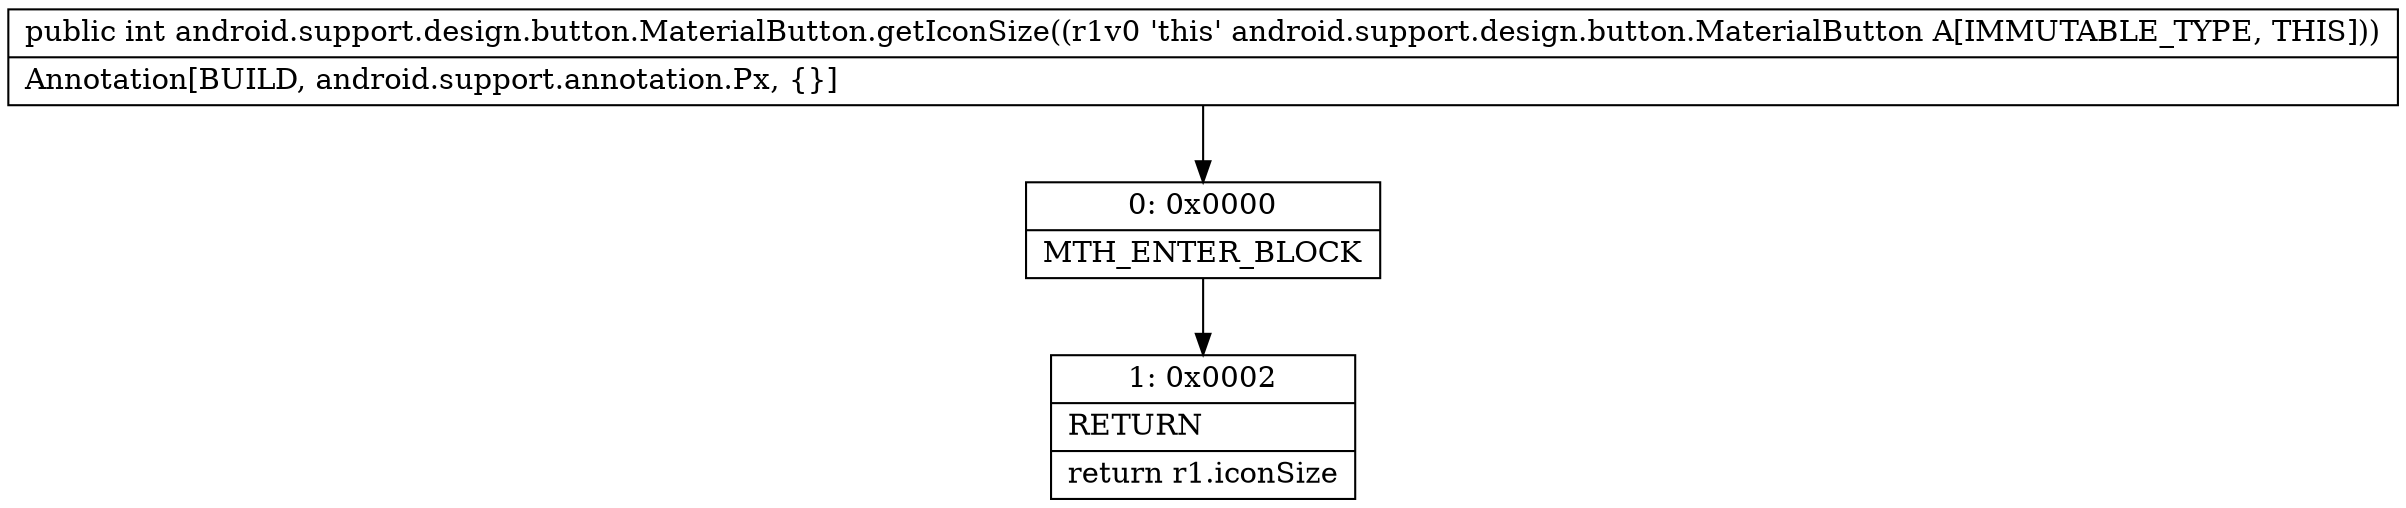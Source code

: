 digraph "CFG forandroid.support.design.button.MaterialButton.getIconSize()I" {
Node_0 [shape=record,label="{0\:\ 0x0000|MTH_ENTER_BLOCK\l}"];
Node_1 [shape=record,label="{1\:\ 0x0002|RETURN\l|return r1.iconSize\l}"];
MethodNode[shape=record,label="{public int android.support.design.button.MaterialButton.getIconSize((r1v0 'this' android.support.design.button.MaterialButton A[IMMUTABLE_TYPE, THIS]))  | Annotation[BUILD, android.support.annotation.Px, \{\}]\l}"];
MethodNode -> Node_0;
Node_0 -> Node_1;
}

